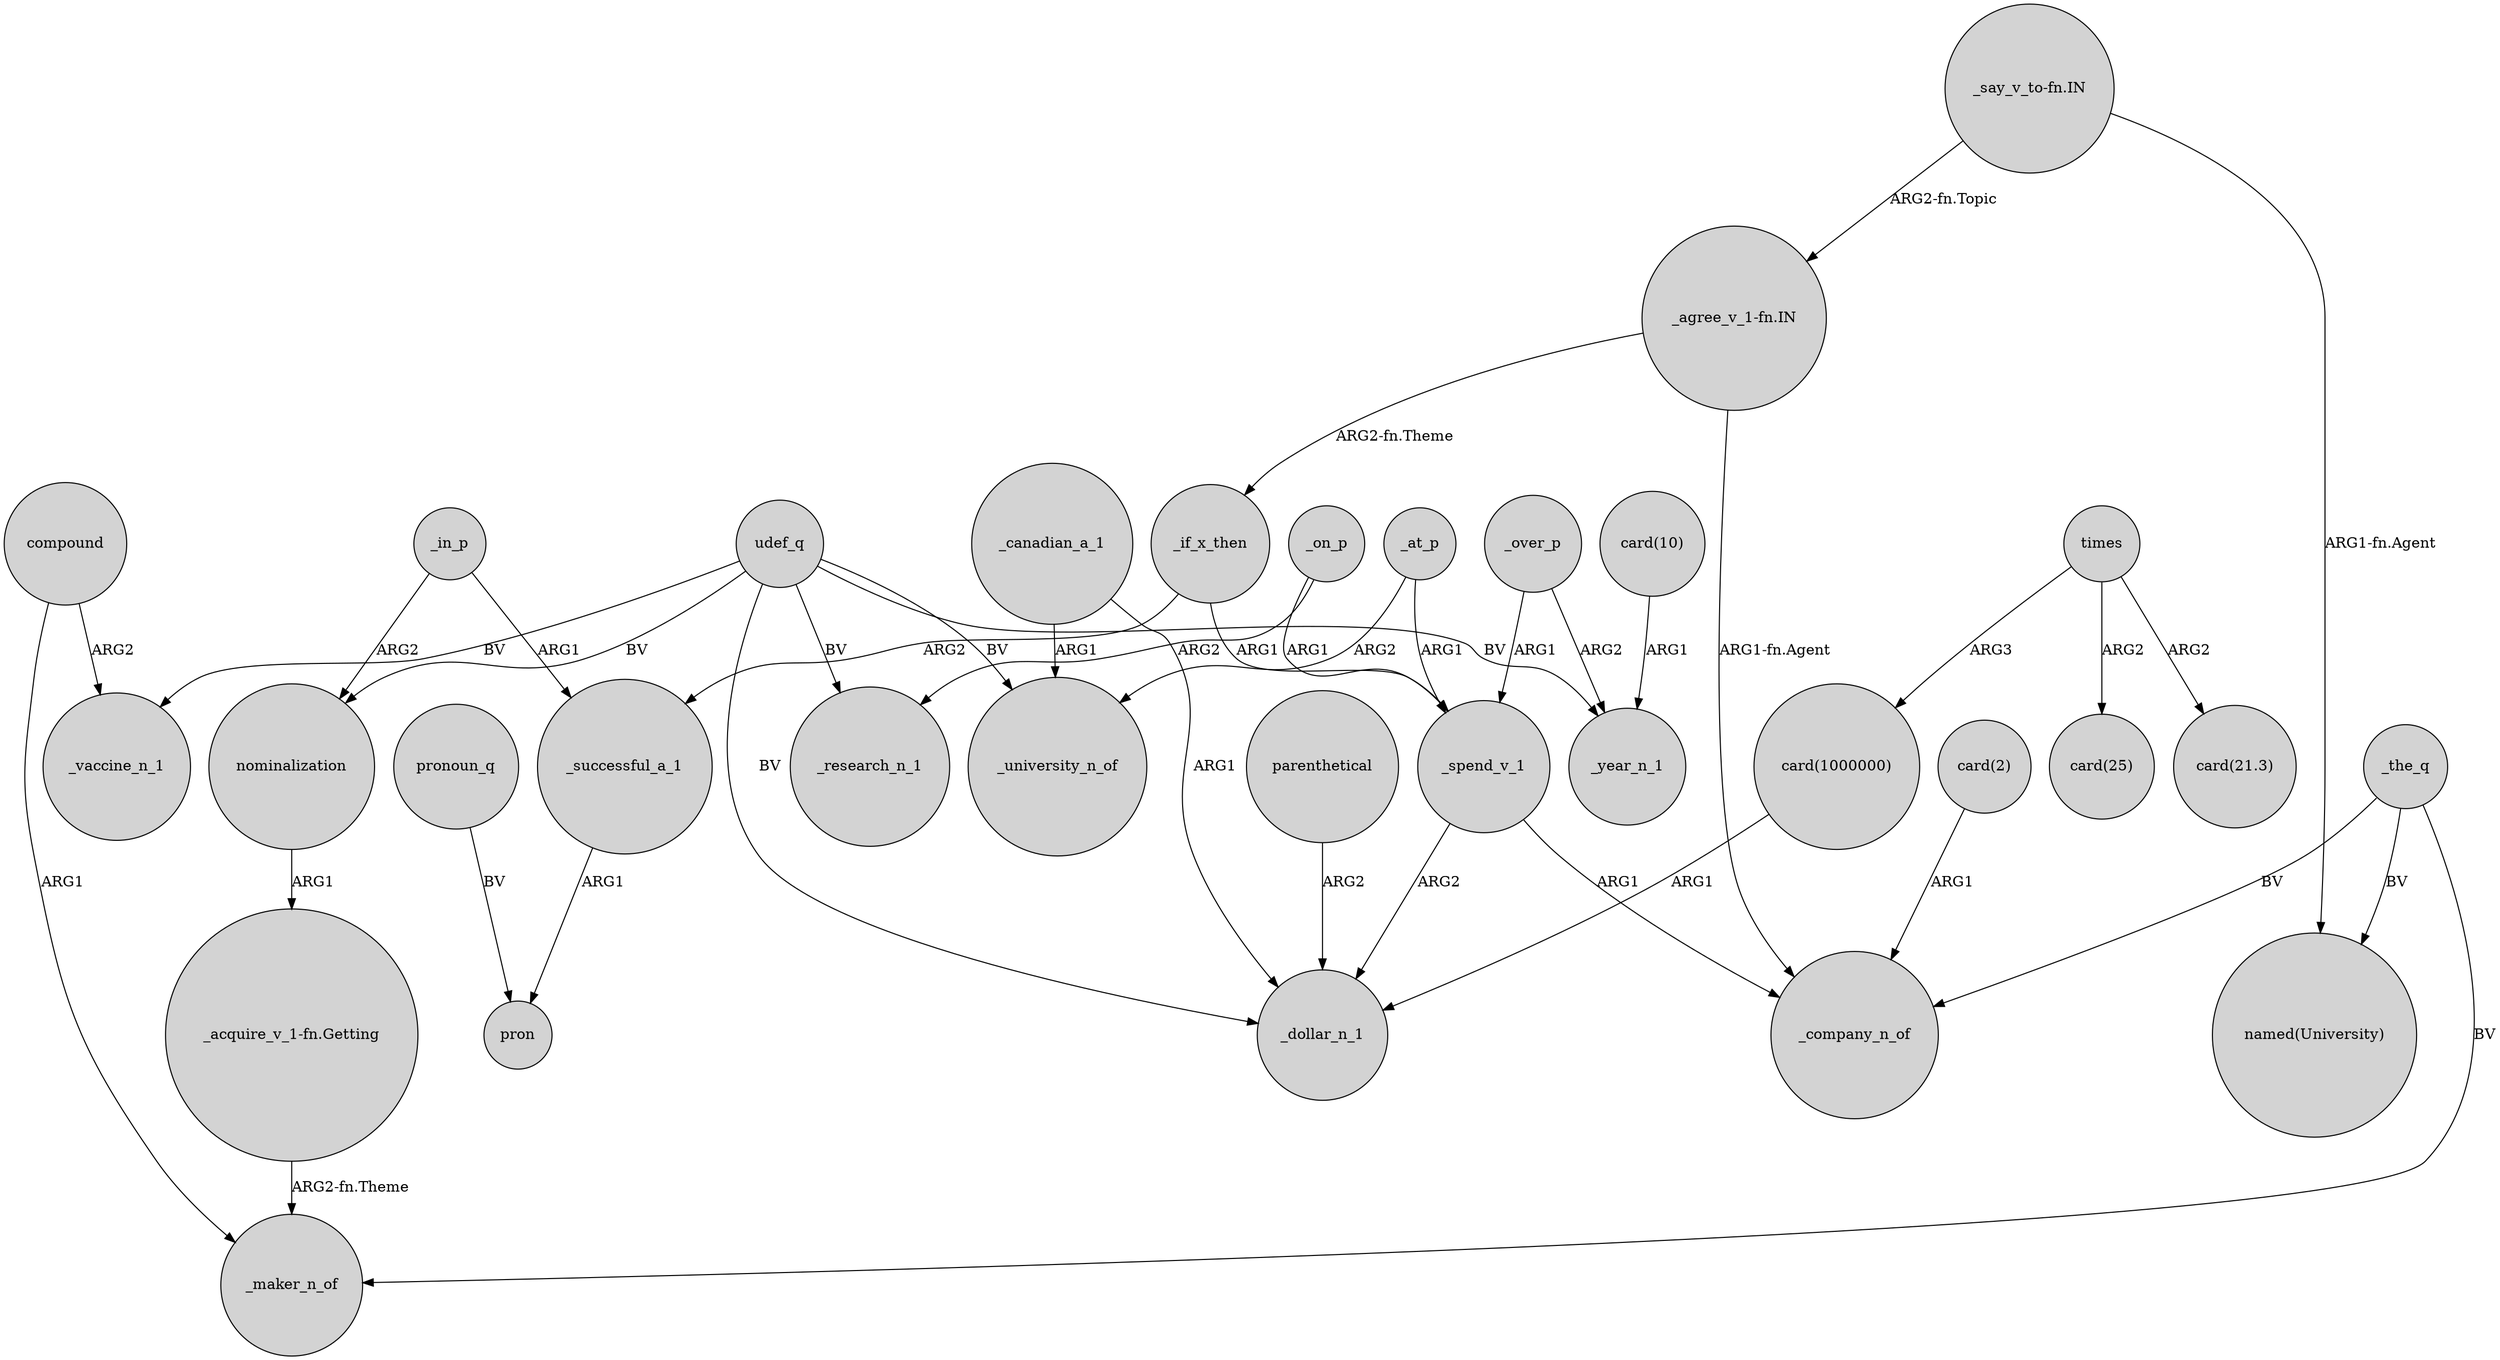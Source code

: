 digraph {
	node [shape=circle style=filled]
	udef_q -> _vaccine_n_1 [label=BV]
	_canadian_a_1 -> _dollar_n_1 [label=ARG1]
	"card(1000000)" -> _dollar_n_1 [label=ARG1]
	_spend_v_1 -> _company_n_of [label=ARG1]
	times -> "card(21.3)" [label=ARG2]
	compound -> _vaccine_n_1 [label=ARG2]
	parenthetical -> _dollar_n_1 [label=ARG2]
	udef_q -> _research_n_1 [label=BV]
	"_say_v_to-fn.IN" -> "named(University)" [label="ARG1-fn.Agent"]
	_successful_a_1 -> pron [label=ARG1]
	compound -> _maker_n_of [label=ARG1]
	nominalization -> "_acquire_v_1-fn.Getting" [label=ARG1]
	"_say_v_to-fn.IN" -> "_agree_v_1-fn.IN" [label="ARG2-fn.Topic"]
	_the_q -> _maker_n_of [label=BV]
	_on_p -> _spend_v_1 [label=ARG1]
	"card(10)" -> _year_n_1 [label=ARG1]
	_the_q -> _company_n_of [label=BV]
	_spend_v_1 -> _dollar_n_1 [label=ARG2]
	_at_p -> _university_n_of [label=ARG2]
	udef_q -> _university_n_of [label=BV]
	pronoun_q -> pron [label=BV]
	_in_p -> _successful_a_1 [label=ARG1]
	times -> "card(25)" [label=ARG2]
	_if_x_then -> _spend_v_1 [label=ARG1]
	times -> "card(1000000)" [label=ARG3]
	_canadian_a_1 -> _university_n_of [label=ARG1]
	_on_p -> _research_n_1 [label=ARG2]
	udef_q -> nominalization [label=BV]
	_over_p -> _spend_v_1 [label=ARG1]
	_if_x_then -> _successful_a_1 [label=ARG2]
	"card(2)" -> _company_n_of [label=ARG1]
	_over_p -> _year_n_1 [label=ARG2]
	udef_q -> _year_n_1 [label=BV]
	_at_p -> _spend_v_1 [label=ARG1]
	_in_p -> nominalization [label=ARG2]
	"_agree_v_1-fn.IN" -> _company_n_of [label="ARG1-fn.Agent"]
	"_agree_v_1-fn.IN" -> _if_x_then [label="ARG2-fn.Theme"]
	"_acquire_v_1-fn.Getting" -> _maker_n_of [label="ARG2-fn.Theme"]
	_the_q -> "named(University)" [label=BV]
	udef_q -> _dollar_n_1 [label=BV]
}
